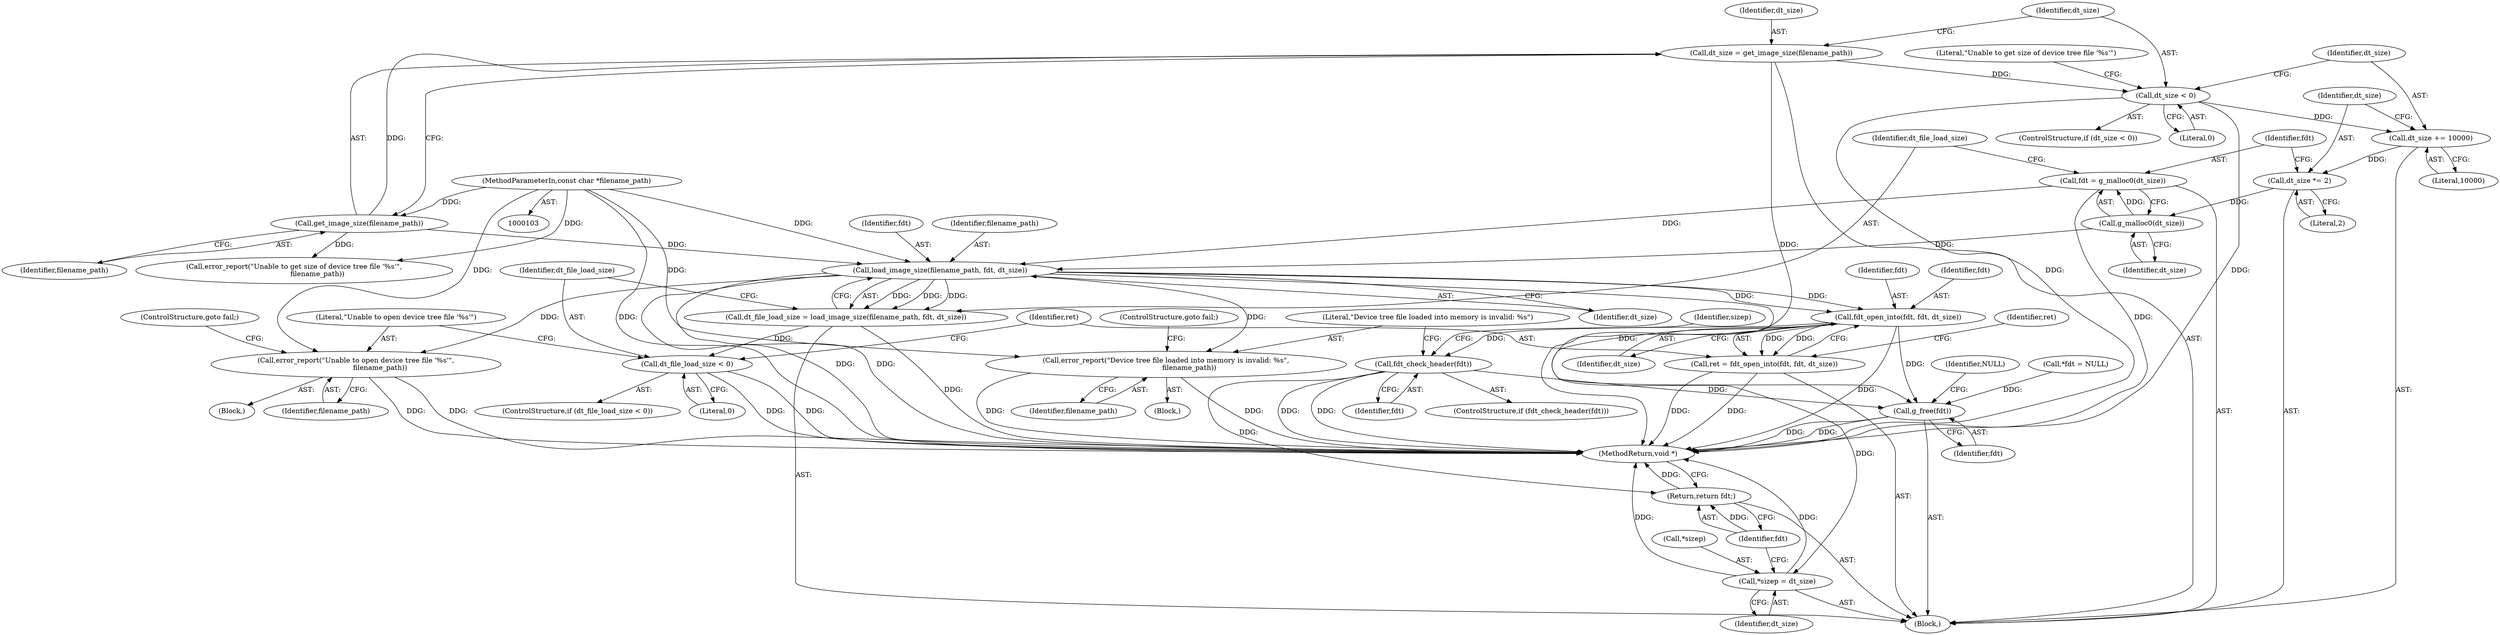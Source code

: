 digraph "0_qemu_da885fe1ee8b4589047484bd7fa05a4905b52b17@pointer" {
"1000143" [label="(Call,load_image_size(filename_path, fdt, dt_size))"];
"1000120" [label="(Call,get_image_size(filename_path))"];
"1000104" [label="(MethodParameterIn,const char *filename_path)"];
"1000137" [label="(Call,fdt = g_malloc0(dt_size))"];
"1000139" [label="(Call,g_malloc0(dt_size))"];
"1000134" [label="(Call,dt_size *= 2)"];
"1000131" [label="(Call,dt_size += 10000)"];
"1000123" [label="(Call,dt_size < 0)"];
"1000118" [label="(Call,dt_size = get_image_size(filename_path))"];
"1000141" [label="(Call,dt_file_load_size = load_image_size(filename_path, fdt, dt_size))"];
"1000148" [label="(Call,dt_file_load_size < 0)"];
"1000152" [label="(Call,error_report(\"Unable to open device tree file '%s'\",\n                      filename_path))"];
"1000158" [label="(Call,fdt_open_into(fdt, fdt, dt_size))"];
"1000156" [label="(Call,ret = fdt_open_into(fdt, fdt, dt_size))"];
"1000169" [label="(Call,fdt_check_header(fdt))"];
"1000180" [label="(Return,return fdt;)"];
"1000183" [label="(Call,g_free(fdt))"];
"1000176" [label="(Call,*sizep = dt_size)"];
"1000172" [label="(Call,error_report(\"Device tree file loaded into memory is invalid: %s\",\n                     filename_path))"];
"1000157" [label="(Identifier,ret)"];
"1000175" [label="(ControlStructure,goto fail;)"];
"1000154" [label="(Identifier,filename_path)"];
"1000141" [label="(Call,dt_file_load_size = load_image_size(filename_path, fdt, dt_size))"];
"1000180" [label="(Return,return fdt;)"];
"1000142" [label="(Identifier,dt_file_load_size)"];
"1000138" [label="(Identifier,fdt)"];
"1000119" [label="(Identifier,dt_size)"];
"1000140" [label="(Identifier,dt_size)"];
"1000183" [label="(Call,g_free(fdt))"];
"1000153" [label="(Literal,\"Unable to open device tree file '%s'\")"];
"1000156" [label="(Call,ret = fdt_open_into(fdt, fdt, dt_size))"];
"1000168" [label="(ControlStructure,if (fdt_check_header(fdt)))"];
"1000123" [label="(Call,dt_size < 0)"];
"1000163" [label="(Identifier,ret)"];
"1000118" [label="(Call,dt_size = get_image_size(filename_path))"];
"1000155" [label="(ControlStructure,goto fail;)"];
"1000136" [label="(Literal,2)"];
"1000173" [label="(Literal,\"Device tree file loaded into memory is invalid: %s\")"];
"1000170" [label="(Identifier,fdt)"];
"1000161" [label="(Identifier,dt_size)"];
"1000186" [label="(Identifier,NULL)"];
"1000135" [label="(Identifier,dt_size)"];
"1000176" [label="(Call,*sizep = dt_size)"];
"1000177" [label="(Call,*sizep)"];
"1000150" [label="(Literal,0)"];
"1000151" [label="(Block,)"];
"1000124" [label="(Identifier,dt_size)"];
"1000147" [label="(ControlStructure,if (dt_file_load_size < 0))"];
"1000160" [label="(Identifier,fdt)"];
"1000169" [label="(Call,fdt_check_header(fdt))"];
"1000111" [label="(Call,*fdt = NULL)"];
"1000174" [label="(Identifier,filename_path)"];
"1000106" [label="(Block,)"];
"1000131" [label="(Call,dt_size += 10000)"];
"1000133" [label="(Literal,10000)"];
"1000134" [label="(Call,dt_size *= 2)"];
"1000145" [label="(Identifier,fdt)"];
"1000149" [label="(Identifier,dt_file_load_size)"];
"1000184" [label="(Identifier,fdt)"];
"1000104" [label="(MethodParameterIn,const char *filename_path)"];
"1000122" [label="(ControlStructure,if (dt_size < 0))"];
"1000187" [label="(MethodReturn,void *)"];
"1000152" [label="(Call,error_report(\"Unable to open device tree file '%s'\",\n                      filename_path))"];
"1000128" [label="(Literal,\"Unable to get size of device tree file '%s'\")"];
"1000178" [label="(Identifier,sizep)"];
"1000132" [label="(Identifier,dt_size)"];
"1000158" [label="(Call,fdt_open_into(fdt, fdt, dt_size))"];
"1000125" [label="(Literal,0)"];
"1000139" [label="(Call,g_malloc0(dt_size))"];
"1000120" [label="(Call,get_image_size(filename_path))"];
"1000137" [label="(Call,fdt = g_malloc0(dt_size))"];
"1000127" [label="(Call,error_report(\"Unable to get size of device tree file '%s'\",\n                     filename_path))"];
"1000148" [label="(Call,dt_file_load_size < 0)"];
"1000146" [label="(Identifier,dt_size)"];
"1000171" [label="(Block,)"];
"1000159" [label="(Identifier,fdt)"];
"1000143" [label="(Call,load_image_size(filename_path, fdt, dt_size))"];
"1000181" [label="(Identifier,fdt)"];
"1000121" [label="(Identifier,filename_path)"];
"1000179" [label="(Identifier,dt_size)"];
"1000172" [label="(Call,error_report(\"Device tree file loaded into memory is invalid: %s\",\n                     filename_path))"];
"1000144" [label="(Identifier,filename_path)"];
"1000143" -> "1000141"  [label="AST: "];
"1000143" -> "1000146"  [label="CFG: "];
"1000144" -> "1000143"  [label="AST: "];
"1000145" -> "1000143"  [label="AST: "];
"1000146" -> "1000143"  [label="AST: "];
"1000141" -> "1000143"  [label="CFG: "];
"1000143" -> "1000187"  [label="DDG: "];
"1000143" -> "1000187"  [label="DDG: "];
"1000143" -> "1000141"  [label="DDG: "];
"1000143" -> "1000141"  [label="DDG: "];
"1000143" -> "1000141"  [label="DDG: "];
"1000120" -> "1000143"  [label="DDG: "];
"1000104" -> "1000143"  [label="DDG: "];
"1000137" -> "1000143"  [label="DDG: "];
"1000139" -> "1000143"  [label="DDG: "];
"1000143" -> "1000152"  [label="DDG: "];
"1000143" -> "1000158"  [label="DDG: "];
"1000143" -> "1000158"  [label="DDG: "];
"1000143" -> "1000172"  [label="DDG: "];
"1000143" -> "1000183"  [label="DDG: "];
"1000120" -> "1000118"  [label="AST: "];
"1000120" -> "1000121"  [label="CFG: "];
"1000121" -> "1000120"  [label="AST: "];
"1000118" -> "1000120"  [label="CFG: "];
"1000120" -> "1000118"  [label="DDG: "];
"1000104" -> "1000120"  [label="DDG: "];
"1000120" -> "1000127"  [label="DDG: "];
"1000104" -> "1000103"  [label="AST: "];
"1000104" -> "1000187"  [label="DDG: "];
"1000104" -> "1000127"  [label="DDG: "];
"1000104" -> "1000152"  [label="DDG: "];
"1000104" -> "1000172"  [label="DDG: "];
"1000137" -> "1000106"  [label="AST: "];
"1000137" -> "1000139"  [label="CFG: "];
"1000138" -> "1000137"  [label="AST: "];
"1000139" -> "1000137"  [label="AST: "];
"1000142" -> "1000137"  [label="CFG: "];
"1000137" -> "1000187"  [label="DDG: "];
"1000139" -> "1000137"  [label="DDG: "];
"1000139" -> "1000140"  [label="CFG: "];
"1000140" -> "1000139"  [label="AST: "];
"1000134" -> "1000139"  [label="DDG: "];
"1000134" -> "1000106"  [label="AST: "];
"1000134" -> "1000136"  [label="CFG: "];
"1000135" -> "1000134"  [label="AST: "];
"1000136" -> "1000134"  [label="AST: "];
"1000138" -> "1000134"  [label="CFG: "];
"1000131" -> "1000134"  [label="DDG: "];
"1000131" -> "1000106"  [label="AST: "];
"1000131" -> "1000133"  [label="CFG: "];
"1000132" -> "1000131"  [label="AST: "];
"1000133" -> "1000131"  [label="AST: "];
"1000135" -> "1000131"  [label="CFG: "];
"1000123" -> "1000131"  [label="DDG: "];
"1000123" -> "1000122"  [label="AST: "];
"1000123" -> "1000125"  [label="CFG: "];
"1000124" -> "1000123"  [label="AST: "];
"1000125" -> "1000123"  [label="AST: "];
"1000128" -> "1000123"  [label="CFG: "];
"1000132" -> "1000123"  [label="CFG: "];
"1000123" -> "1000187"  [label="DDG: "];
"1000123" -> "1000187"  [label="DDG: "];
"1000118" -> "1000123"  [label="DDG: "];
"1000118" -> "1000106"  [label="AST: "];
"1000119" -> "1000118"  [label="AST: "];
"1000124" -> "1000118"  [label="CFG: "];
"1000118" -> "1000187"  [label="DDG: "];
"1000141" -> "1000106"  [label="AST: "];
"1000142" -> "1000141"  [label="AST: "];
"1000149" -> "1000141"  [label="CFG: "];
"1000141" -> "1000187"  [label="DDG: "];
"1000141" -> "1000148"  [label="DDG: "];
"1000148" -> "1000147"  [label="AST: "];
"1000148" -> "1000150"  [label="CFG: "];
"1000149" -> "1000148"  [label="AST: "];
"1000150" -> "1000148"  [label="AST: "];
"1000153" -> "1000148"  [label="CFG: "];
"1000157" -> "1000148"  [label="CFG: "];
"1000148" -> "1000187"  [label="DDG: "];
"1000148" -> "1000187"  [label="DDG: "];
"1000152" -> "1000151"  [label="AST: "];
"1000152" -> "1000154"  [label="CFG: "];
"1000153" -> "1000152"  [label="AST: "];
"1000154" -> "1000152"  [label="AST: "];
"1000155" -> "1000152"  [label="CFG: "];
"1000152" -> "1000187"  [label="DDG: "];
"1000152" -> "1000187"  [label="DDG: "];
"1000158" -> "1000156"  [label="AST: "];
"1000158" -> "1000161"  [label="CFG: "];
"1000159" -> "1000158"  [label="AST: "];
"1000160" -> "1000158"  [label="AST: "];
"1000161" -> "1000158"  [label="AST: "];
"1000156" -> "1000158"  [label="CFG: "];
"1000158" -> "1000187"  [label="DDG: "];
"1000158" -> "1000156"  [label="DDG: "];
"1000158" -> "1000156"  [label="DDG: "];
"1000158" -> "1000169"  [label="DDG: "];
"1000158" -> "1000176"  [label="DDG: "];
"1000158" -> "1000183"  [label="DDG: "];
"1000156" -> "1000106"  [label="AST: "];
"1000157" -> "1000156"  [label="AST: "];
"1000163" -> "1000156"  [label="CFG: "];
"1000156" -> "1000187"  [label="DDG: "];
"1000156" -> "1000187"  [label="DDG: "];
"1000169" -> "1000168"  [label="AST: "];
"1000169" -> "1000170"  [label="CFG: "];
"1000170" -> "1000169"  [label="AST: "];
"1000173" -> "1000169"  [label="CFG: "];
"1000178" -> "1000169"  [label="CFG: "];
"1000169" -> "1000187"  [label="DDG: "];
"1000169" -> "1000187"  [label="DDG: "];
"1000169" -> "1000180"  [label="DDG: "];
"1000169" -> "1000183"  [label="DDG: "];
"1000180" -> "1000106"  [label="AST: "];
"1000180" -> "1000181"  [label="CFG: "];
"1000181" -> "1000180"  [label="AST: "];
"1000187" -> "1000180"  [label="CFG: "];
"1000180" -> "1000187"  [label="DDG: "];
"1000181" -> "1000180"  [label="DDG: "];
"1000183" -> "1000106"  [label="AST: "];
"1000183" -> "1000184"  [label="CFG: "];
"1000184" -> "1000183"  [label="AST: "];
"1000186" -> "1000183"  [label="CFG: "];
"1000183" -> "1000187"  [label="DDG: "];
"1000183" -> "1000187"  [label="DDG: "];
"1000111" -> "1000183"  [label="DDG: "];
"1000176" -> "1000106"  [label="AST: "];
"1000176" -> "1000179"  [label="CFG: "];
"1000177" -> "1000176"  [label="AST: "];
"1000179" -> "1000176"  [label="AST: "];
"1000181" -> "1000176"  [label="CFG: "];
"1000176" -> "1000187"  [label="DDG: "];
"1000176" -> "1000187"  [label="DDG: "];
"1000172" -> "1000171"  [label="AST: "];
"1000172" -> "1000174"  [label="CFG: "];
"1000173" -> "1000172"  [label="AST: "];
"1000174" -> "1000172"  [label="AST: "];
"1000175" -> "1000172"  [label="CFG: "];
"1000172" -> "1000187"  [label="DDG: "];
"1000172" -> "1000187"  [label="DDG: "];
}
